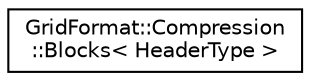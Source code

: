digraph "Graphical Class Hierarchy"
{
 // LATEX_PDF_SIZE
  edge [fontname="Helvetica",fontsize="10",labelfontname="Helvetica",labelfontsize="10"];
  node [fontname="Helvetica",fontsize="10",shape=record];
  rankdir="LR";
  Node0 [label="GridFormat::Compression\l::Blocks\< HeaderType \>",height=0.2,width=0.4,color="black", fillcolor="white", style="filled",URL="$structGridFormat_1_1Compression_1_1Blocks.html",tooltip="Stores the block sizes used for compressing the given amount of bytes."];
}
